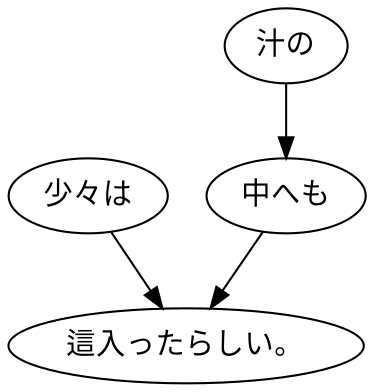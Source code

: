 digraph graph6448 {
	node0 [label="少々は"];
	node1 [label="汁の"];
	node2 [label="中へも"];
	node3 [label="這入ったらしい。"];
	node0 -> node3;
	node1 -> node2;
	node2 -> node3;
}
